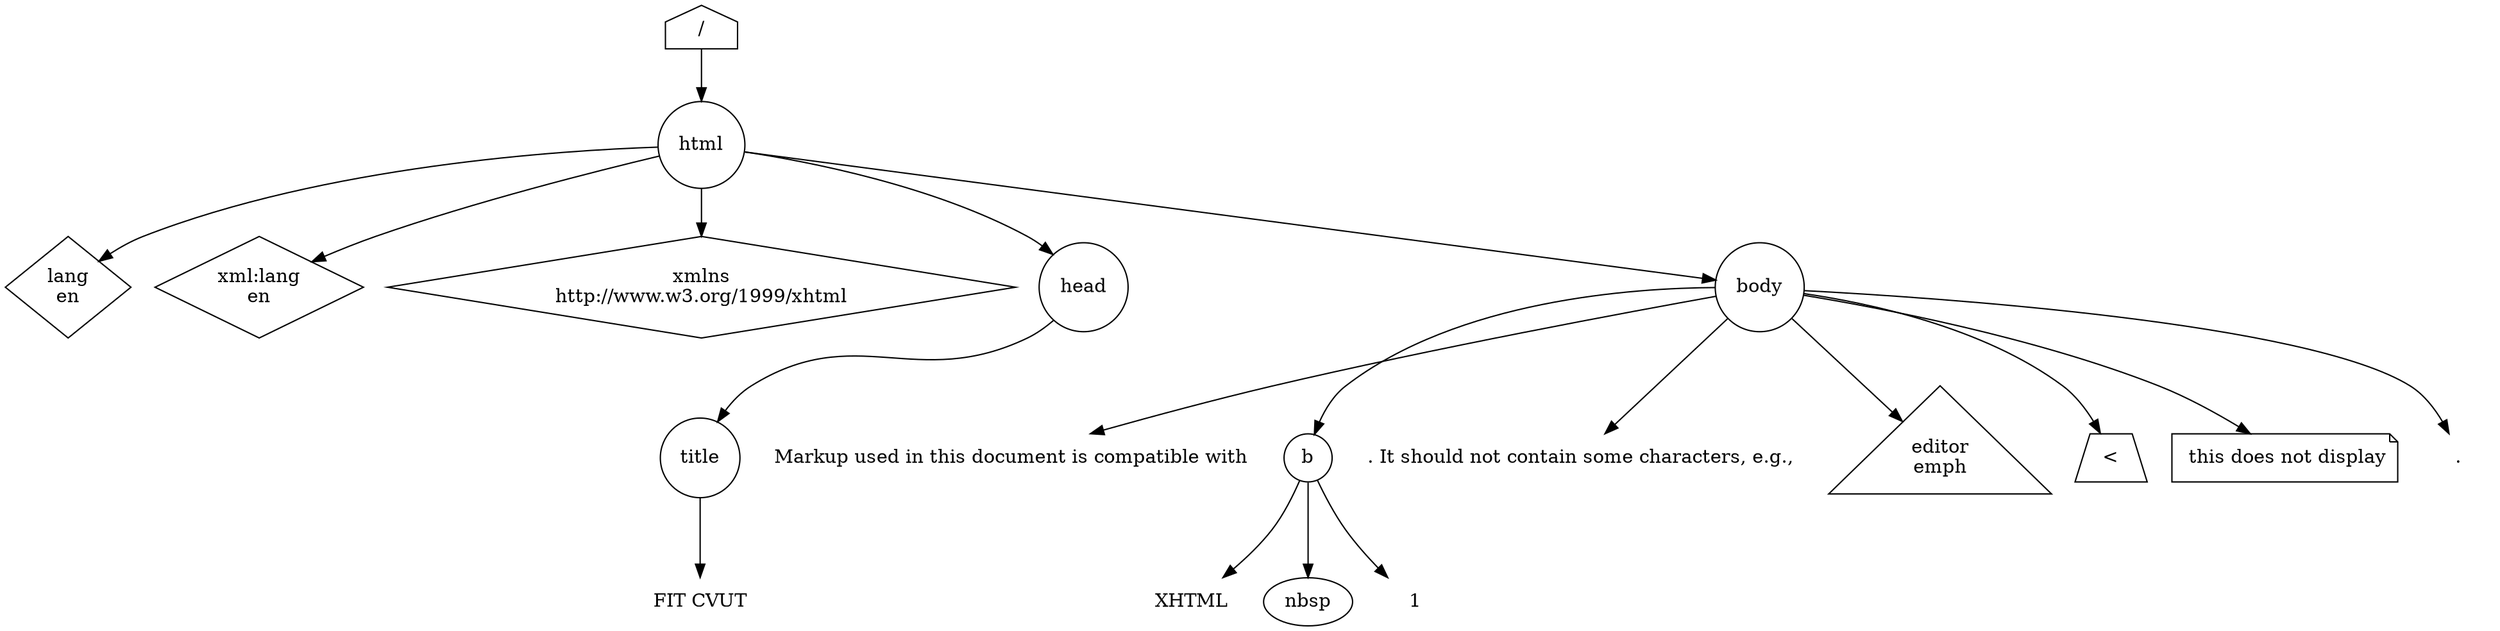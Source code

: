 digraph {
	0 [shape=house label="/"]
	1 [shape=circle label="html"]
	2 [shape=diamond label="lang\nen"]
	3 [shape=diamond label="xml:lang\nen"]
	4 [shape=diamond label="xmlns\nhttp://www.w3.org/1999/xhtml"]
	5 [shape=circle label="head"]
	6 [shape=circle label="title"]
	7 [shape=plaintext label="FIT CVUT"]
	8 [shape=circle label="body"]
	9 [shape=plaintext label="Markup used in this document is compatible with"]
	10 [shape=circle label="b"]
	11 [shape=plaintext label="XHTML"]
	12 [shape=oval label="nbsp"]
	13 [shape=plaintext label=" 1"]
	14 [shape=plaintext label=". It should not contain some characters, e.g.,"]
	15 [shape=triangle label="editor\nemph"]
	16 [shape=trapezium label="<"]
	17 [shape=note label=" this does not display"]
	18 [shape=plaintext label="."]

	0 -> 1
	1 -> 2
	1 -> 3
	1 -> 4
	1 -> 5
	1 -> 8
	5 -> 6
	6 -> 7
	8 -> 9
	8 -> 10
	8 -> 14
	8 -> 15
	8 -> 16
	8 -> 17
	8 -> 18
	10 -> 11
	10 -> 12
	10 -> 13
}
